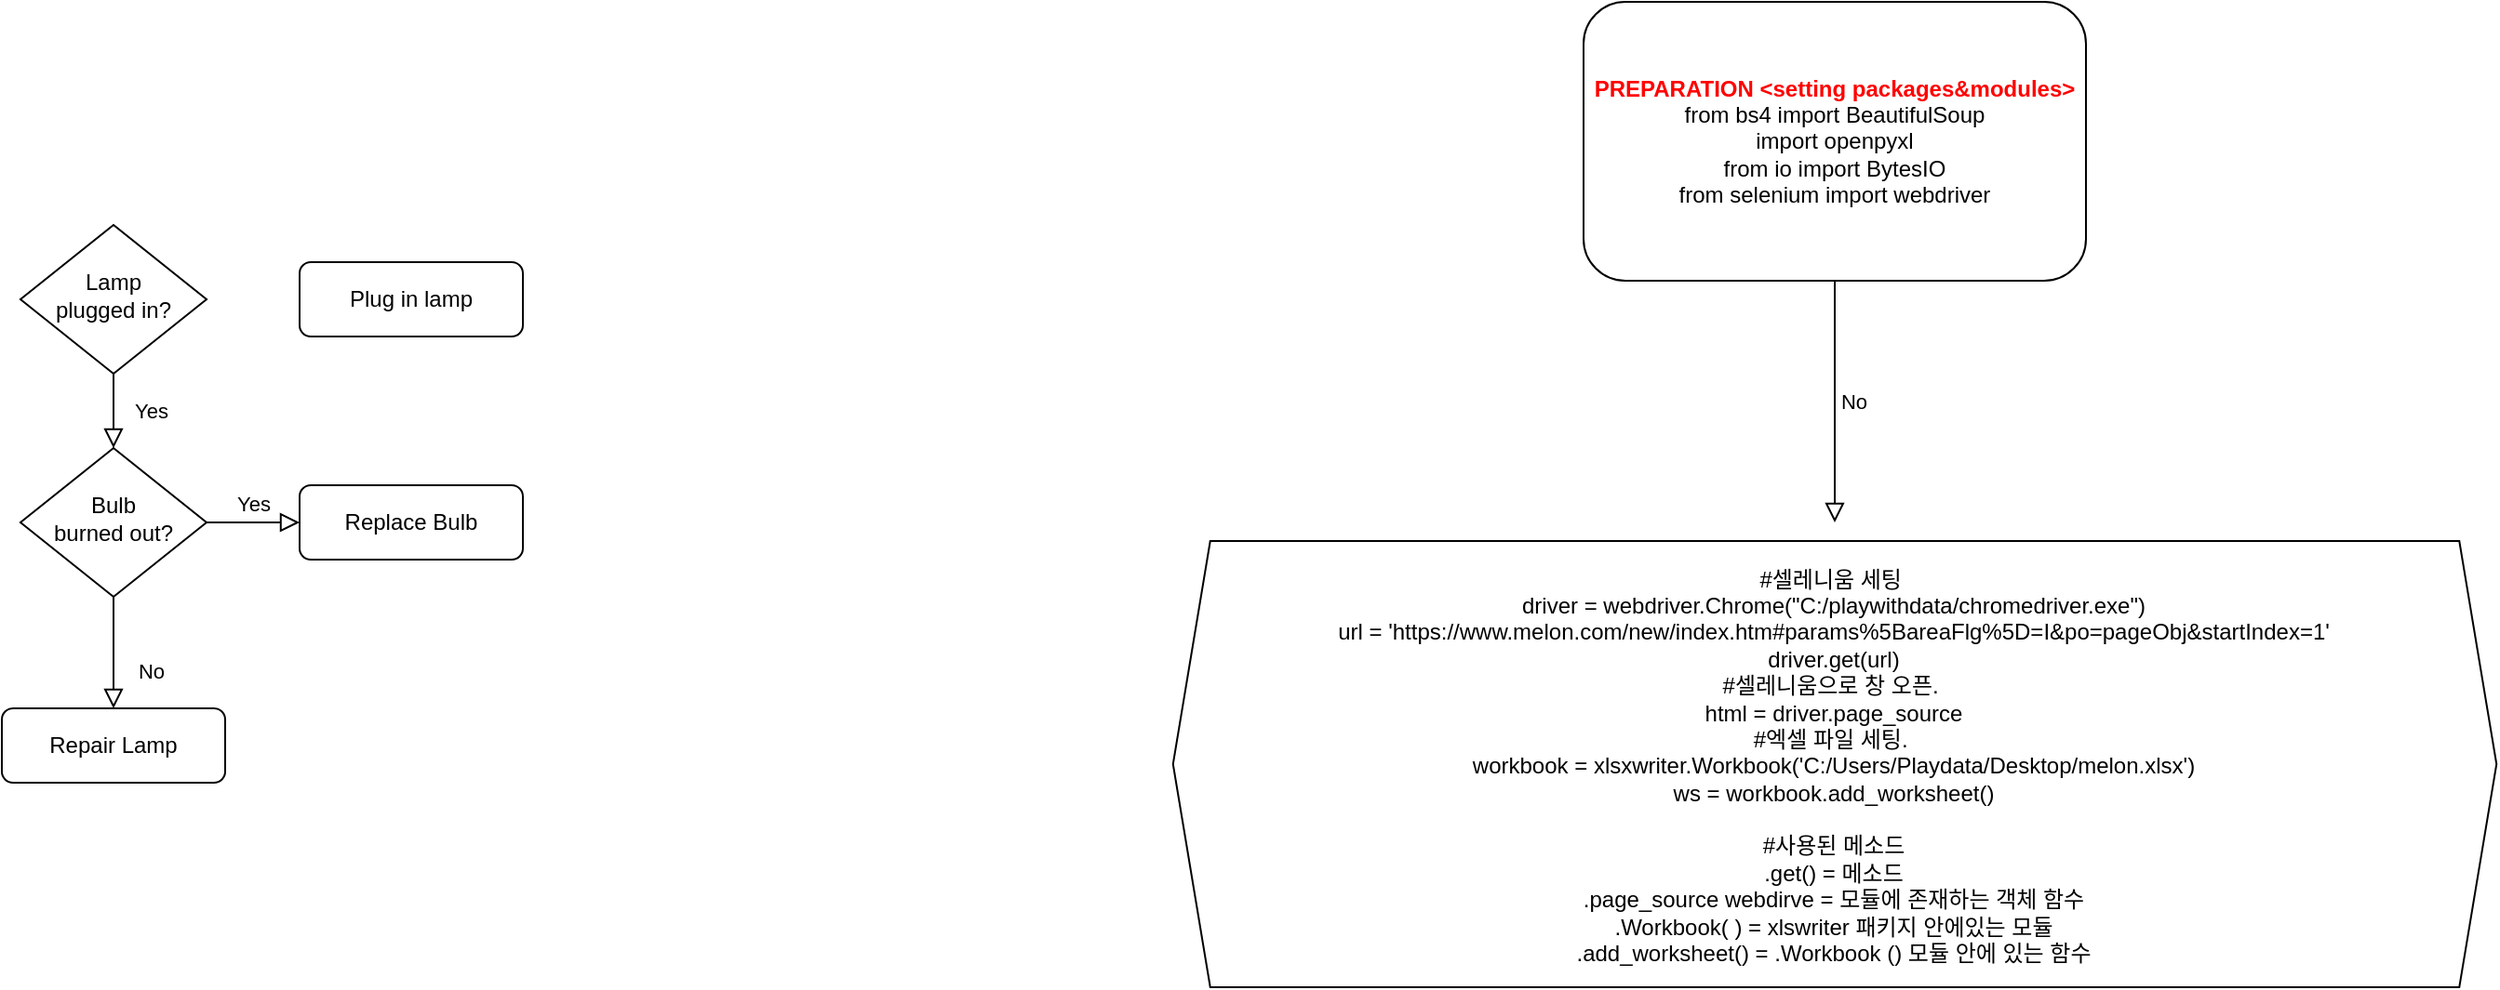 <mxfile version="13.9.1" type="github">
  <diagram id="C5RBs43oDa-KdzZeNtuy" name="Page-1">
    <mxGraphModel dx="1594" dy="1089" grid="1" gridSize="10" guides="1" tooltips="1" connect="1" arrows="1" fold="1" page="1" pageScale="1" pageWidth="1169" pageHeight="1654" math="0" shadow="0">
      <root>
        <mxCell id="WIyWlLk6GJQsqaUBKTNV-0" />
        <mxCell id="WIyWlLk6GJQsqaUBKTNV-1" parent="WIyWlLk6GJQsqaUBKTNV-0" />
        <mxCell id="XJY8lT9wQJrp8TGFCrLl-1" value="&lt;div&gt;#셀레니움 세팅&amp;nbsp;&lt;/div&gt;&lt;div&gt;driver = webdriver.Chrome(&quot;C:/playwithdata/chromedriver.exe&quot;)&lt;/div&gt;&lt;div&gt;url = &#39;https://www.melon.com/new/index.htm#params%5BareaFlg%5D=I&amp;amp;po=pageObj&amp;amp;startIndex=1&#39;&lt;/div&gt;&lt;div&gt;driver.get(url)&lt;/div&gt;&lt;div&gt;#셀레니움으로 창 오픈.&amp;nbsp;&lt;/div&gt;&lt;div&gt;html = driver.page_source&lt;/div&gt;&lt;div&gt;#엑셀 파일 세팅.&amp;nbsp;&lt;/div&gt;&lt;div&gt;workbook = xlsxwriter.Workbook(&#39;C:/Users/Playdata/Desktop/melon.xlsx&#39;)&lt;/div&gt;&lt;div&gt;ws = workbook.add_worksheet()&lt;/div&gt;&lt;div&gt;&lt;br&gt;&lt;/div&gt;&lt;div&gt;#사용된 메소드&lt;/div&gt;&lt;div&gt;.get() = 메소드&lt;/div&gt;&lt;div&gt;.page_source webdirve = 모듈에 존재하는 객체 함수&lt;/div&gt;&lt;div&gt;.Workbook( ) = xlswriter 패키지 안에있는 모듈&lt;/div&gt;&lt;div&gt;.add_worksheet() = .Workbook () 모듈 안에 있는 함수&lt;/div&gt;" style="shape=hexagon;perimeter=hexagonPerimeter2;whiteSpace=wrap;html=1;fixedSize=1;spacingTop=2;spacingLeft=0;verticalAlign=middle;" vertex="1" parent="WIyWlLk6GJQsqaUBKTNV-1">
          <mxGeometry x="789.38" y="340" width="711.25" height="240" as="geometry" />
        </mxCell>
        <mxCell id="WIyWlLk6GJQsqaUBKTNV-3" value="&lt;div&gt;&lt;b&gt;&lt;font color=&quot;#ff0000&quot;&gt;PREPARATION &amp;lt;setting packages&amp;amp;modules&amp;gt;&lt;/font&gt;&lt;/b&gt;&lt;/div&gt;&lt;div&gt;from bs4 import BeautifulSoup&lt;/div&gt;&lt;div&gt;import openpyxl&lt;/div&gt;&lt;div&gt;from io import BytesIO&lt;/div&gt;&lt;div&gt;from selenium import webdriver&lt;/div&gt;" style="rounded=1;whiteSpace=wrap;html=1;fontSize=12;glass=0;strokeWidth=1;shadow=0;labelPosition=center;verticalLabelPosition=middle;align=center;verticalAlign=middle;" parent="WIyWlLk6GJQsqaUBKTNV-1" vertex="1">
          <mxGeometry x="1010" y="50" width="270" height="150" as="geometry" />
        </mxCell>
        <mxCell id="WIyWlLk6GJQsqaUBKTNV-4" value="Yes" style="rounded=0;html=1;jettySize=auto;orthogonalLoop=1;fontSize=11;endArrow=block;endFill=0;endSize=8;strokeWidth=1;shadow=0;labelBackgroundColor=none;edgeStyle=orthogonalEdgeStyle;" parent="WIyWlLk6GJQsqaUBKTNV-1" source="WIyWlLk6GJQsqaUBKTNV-6" target="WIyWlLk6GJQsqaUBKTNV-10" edge="1">
          <mxGeometry y="20" relative="1" as="geometry">
            <mxPoint as="offset" />
          </mxGeometry>
        </mxCell>
        <mxCell id="WIyWlLk6GJQsqaUBKTNV-6" value="Lamp&lt;br&gt;plugged in?" style="rhombus;whiteSpace=wrap;html=1;shadow=0;fontFamily=Helvetica;fontSize=12;align=center;strokeWidth=1;spacing=6;spacingTop=-4;" parent="WIyWlLk6GJQsqaUBKTNV-1" vertex="1">
          <mxGeometry x="170" y="170" width="100" height="80" as="geometry" />
        </mxCell>
        <mxCell id="WIyWlLk6GJQsqaUBKTNV-7" value="Plug in lamp" style="rounded=1;whiteSpace=wrap;html=1;fontSize=12;glass=0;strokeWidth=1;shadow=0;" parent="WIyWlLk6GJQsqaUBKTNV-1" vertex="1">
          <mxGeometry x="320" y="190" width="120" height="40" as="geometry" />
        </mxCell>
        <mxCell id="WIyWlLk6GJQsqaUBKTNV-8" value="No" style="rounded=0;html=1;jettySize=auto;orthogonalLoop=1;fontSize=11;endArrow=block;endFill=0;endSize=8;strokeWidth=1;shadow=0;labelBackgroundColor=none;edgeStyle=orthogonalEdgeStyle;" parent="WIyWlLk6GJQsqaUBKTNV-1" source="WIyWlLk6GJQsqaUBKTNV-10" target="WIyWlLk6GJQsqaUBKTNV-11" edge="1">
          <mxGeometry x="0.333" y="20" relative="1" as="geometry">
            <mxPoint as="offset" />
          </mxGeometry>
        </mxCell>
        <mxCell id="WIyWlLk6GJQsqaUBKTNV-9" value="Yes" style="edgeStyle=orthogonalEdgeStyle;rounded=0;html=1;jettySize=auto;orthogonalLoop=1;fontSize=11;endArrow=block;endFill=0;endSize=8;strokeWidth=1;shadow=0;labelBackgroundColor=none;" parent="WIyWlLk6GJQsqaUBKTNV-1" source="WIyWlLk6GJQsqaUBKTNV-10" target="WIyWlLk6GJQsqaUBKTNV-12" edge="1">
          <mxGeometry y="10" relative="1" as="geometry">
            <mxPoint as="offset" />
          </mxGeometry>
        </mxCell>
        <mxCell id="WIyWlLk6GJQsqaUBKTNV-10" value="Bulb&lt;br&gt;burned out?" style="rhombus;whiteSpace=wrap;html=1;shadow=0;fontFamily=Helvetica;fontSize=12;align=center;strokeWidth=1;spacing=6;spacingTop=-4;" parent="WIyWlLk6GJQsqaUBKTNV-1" vertex="1">
          <mxGeometry x="170" y="290" width="100" height="80" as="geometry" />
        </mxCell>
        <mxCell id="WIyWlLk6GJQsqaUBKTNV-11" value="Repair Lamp" style="rounded=1;whiteSpace=wrap;html=1;fontSize=12;glass=0;strokeWidth=1;shadow=0;" parent="WIyWlLk6GJQsqaUBKTNV-1" vertex="1">
          <mxGeometry x="160" y="430" width="120" height="40" as="geometry" />
        </mxCell>
        <mxCell id="WIyWlLk6GJQsqaUBKTNV-12" value="Replace Bulb" style="rounded=1;whiteSpace=wrap;html=1;fontSize=12;glass=0;strokeWidth=1;shadow=0;" parent="WIyWlLk6GJQsqaUBKTNV-1" vertex="1">
          <mxGeometry x="320" y="310" width="120" height="40" as="geometry" />
        </mxCell>
        <mxCell id="XJY8lT9wQJrp8TGFCrLl-0" value="No" style="edgeStyle=orthogonalEdgeStyle;rounded=0;html=1;jettySize=auto;orthogonalLoop=1;fontSize=11;endArrow=block;endFill=0;endSize=8;strokeWidth=1;shadow=0;labelBackgroundColor=none;exitX=0.5;exitY=1;exitDx=0;exitDy=0;" edge="1" parent="WIyWlLk6GJQsqaUBKTNV-1" source="WIyWlLk6GJQsqaUBKTNV-3">
          <mxGeometry y="10" relative="1" as="geometry">
            <mxPoint as="offset" />
            <mxPoint x="1000" y="180" as="sourcePoint" />
            <mxPoint x="1145" y="330" as="targetPoint" />
            <Array as="points">
              <mxPoint x="1145" y="210" />
            </Array>
          </mxGeometry>
        </mxCell>
      </root>
    </mxGraphModel>
  </diagram>
</mxfile>
